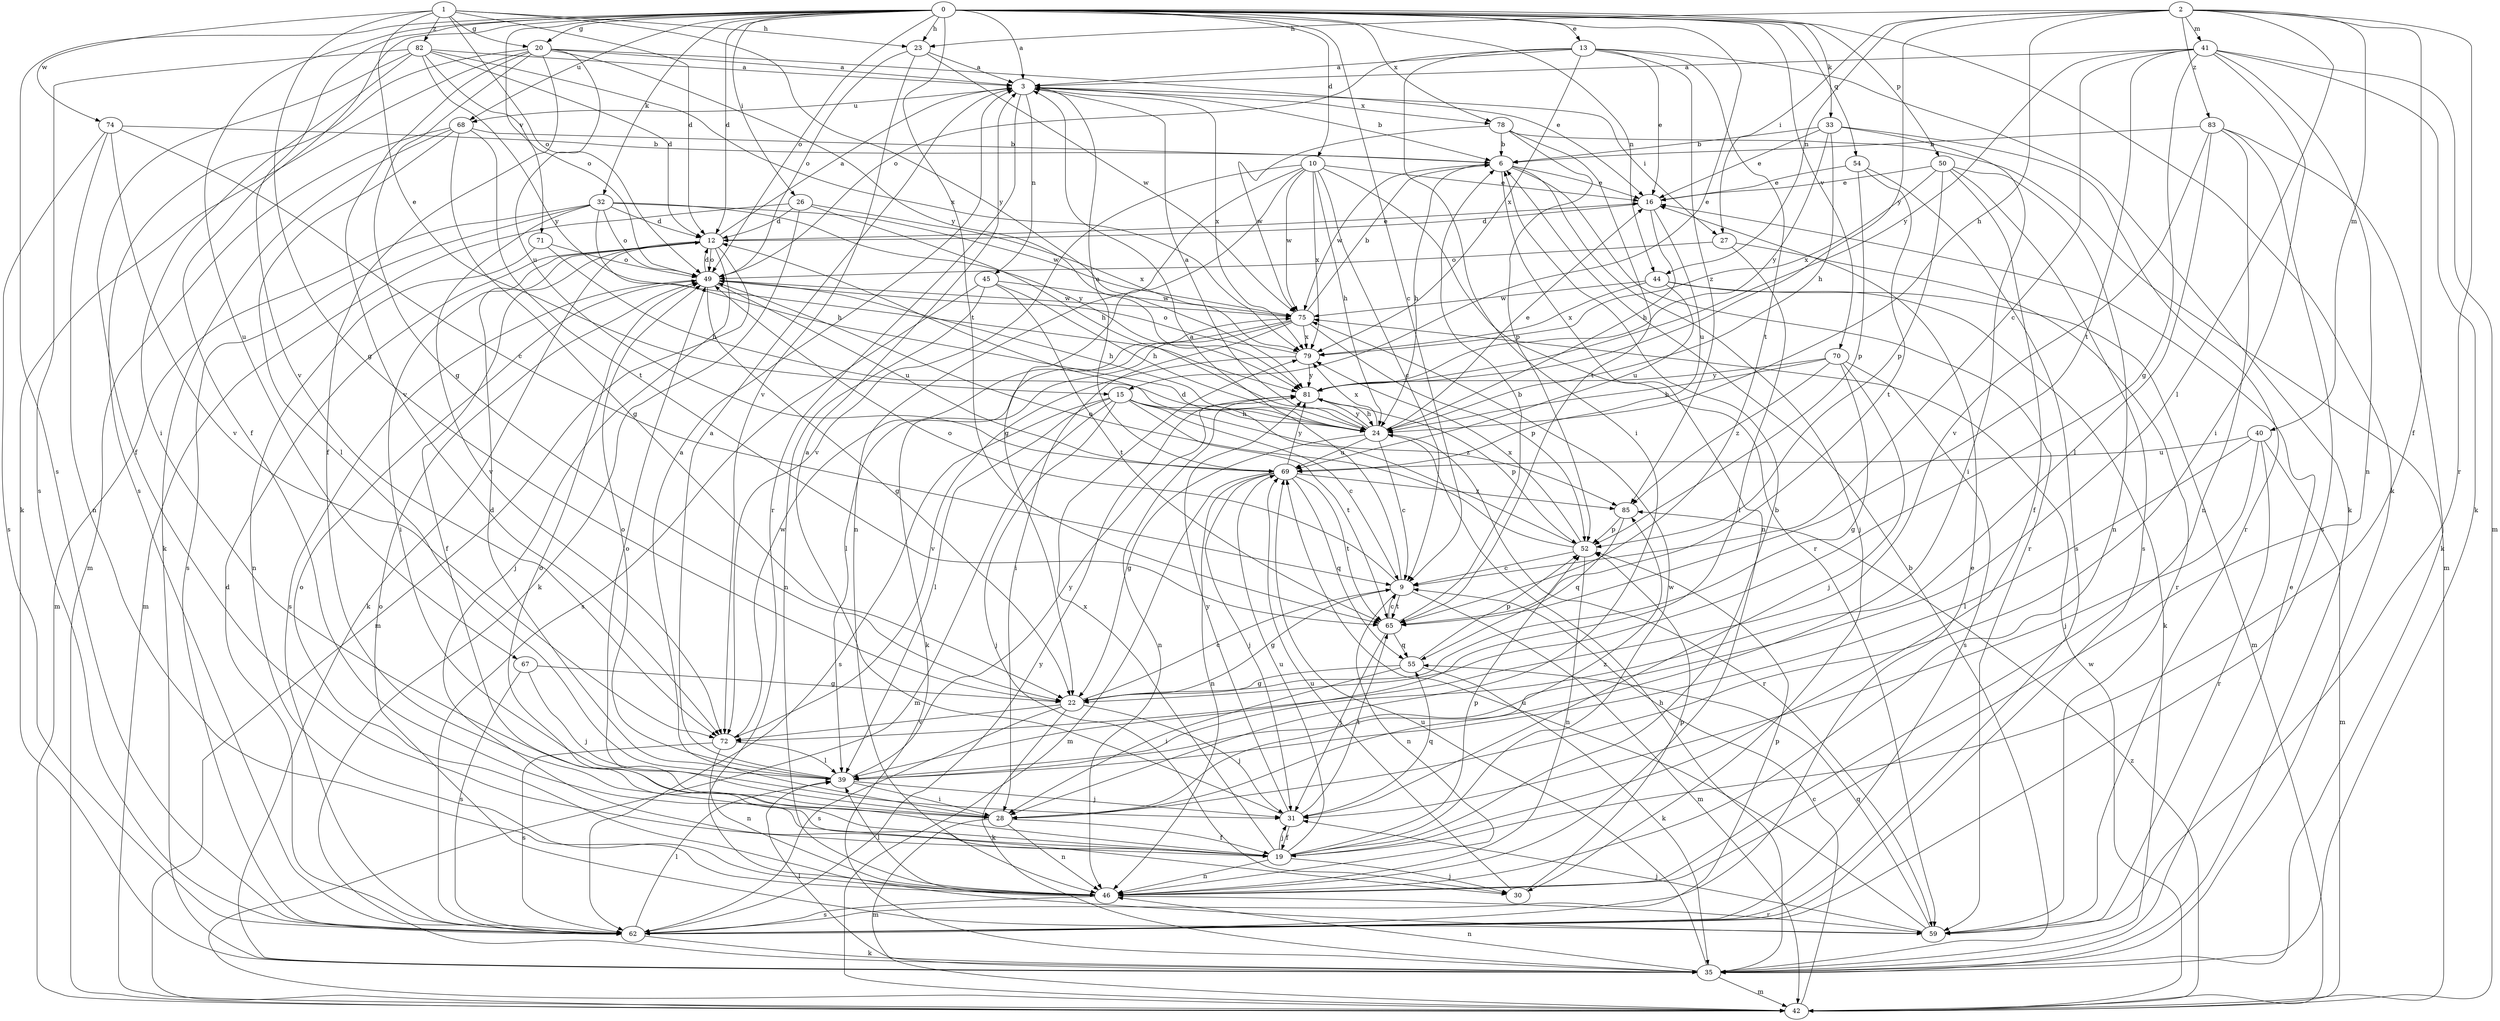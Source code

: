 strict digraph  {
0;
1;
2;
3;
6;
9;
10;
12;
13;
15;
16;
19;
20;
22;
23;
24;
26;
27;
28;
30;
31;
32;
33;
35;
39;
40;
41;
42;
44;
45;
46;
49;
50;
52;
54;
55;
59;
62;
65;
67;
68;
69;
70;
71;
72;
74;
75;
78;
79;
81;
82;
83;
85;
0 -> 3  [label=a];
0 -> 9  [label=c];
0 -> 10  [label=d];
0 -> 12  [label=d];
0 -> 13  [label=e];
0 -> 15  [label=e];
0 -> 19  [label=f];
0 -> 20  [label=g];
0 -> 23  [label=h];
0 -> 26  [label=i];
0 -> 32  [label=k];
0 -> 33  [label=k];
0 -> 35  [label=k];
0 -> 44  [label=n];
0 -> 49  [label=o];
0 -> 50  [label=p];
0 -> 54  [label=q];
0 -> 62  [label=s];
0 -> 65  [label=t];
0 -> 67  [label=u];
0 -> 68  [label=u];
0 -> 70  [label=v];
0 -> 71  [label=v];
0 -> 72  [label=v];
0 -> 78  [label=x];
1 -> 12  [label=d];
1 -> 15  [label=e];
1 -> 20  [label=g];
1 -> 22  [label=g];
1 -> 23  [label=h];
1 -> 49  [label=o];
1 -> 74  [label=w];
1 -> 81  [label=y];
1 -> 82  [label=z];
2 -> 19  [label=f];
2 -> 23  [label=h];
2 -> 24  [label=h];
2 -> 27  [label=i];
2 -> 39  [label=l];
2 -> 40  [label=m];
2 -> 41  [label=m];
2 -> 44  [label=n];
2 -> 59  [label=r];
2 -> 81  [label=y];
2 -> 83  [label=z];
3 -> 6  [label=b];
3 -> 27  [label=i];
3 -> 45  [label=n];
3 -> 59  [label=r];
3 -> 68  [label=u];
3 -> 78  [label=x];
3 -> 79  [label=x];
6 -> 16  [label=e];
6 -> 24  [label=h];
6 -> 30  [label=j];
6 -> 46  [label=n];
6 -> 59  [label=r];
6 -> 75  [label=w];
9 -> 3  [label=a];
9 -> 22  [label=g];
9 -> 42  [label=m];
9 -> 46  [label=n];
9 -> 49  [label=o];
9 -> 65  [label=t];
10 -> 9  [label=c];
10 -> 16  [label=e];
10 -> 22  [label=g];
10 -> 24  [label=h];
10 -> 46  [label=n];
10 -> 59  [label=r];
10 -> 72  [label=v];
10 -> 75  [label=w];
10 -> 79  [label=x];
12 -> 3  [label=a];
12 -> 16  [label=e];
12 -> 19  [label=f];
12 -> 28  [label=i];
12 -> 30  [label=j];
12 -> 35  [label=k];
12 -> 42  [label=m];
12 -> 49  [label=o];
13 -> 3  [label=a];
13 -> 16  [label=e];
13 -> 28  [label=i];
13 -> 35  [label=k];
13 -> 49  [label=o];
13 -> 65  [label=t];
13 -> 79  [label=x];
13 -> 85  [label=z];
15 -> 9  [label=c];
15 -> 24  [label=h];
15 -> 30  [label=j];
15 -> 39  [label=l];
15 -> 42  [label=m];
15 -> 62  [label=s];
15 -> 65  [label=t];
15 -> 85  [label=z];
16 -> 12  [label=d];
16 -> 24  [label=h];
16 -> 69  [label=u];
19 -> 6  [label=b];
19 -> 30  [label=j];
19 -> 31  [label=j];
19 -> 46  [label=n];
19 -> 49  [label=o];
19 -> 52  [label=p];
19 -> 69  [label=u];
19 -> 75  [label=w];
19 -> 79  [label=x];
20 -> 3  [label=a];
20 -> 16  [label=e];
20 -> 19  [label=f];
20 -> 22  [label=g];
20 -> 35  [label=k];
20 -> 62  [label=s];
20 -> 69  [label=u];
20 -> 72  [label=v];
20 -> 81  [label=y];
22 -> 9  [label=c];
22 -> 31  [label=j];
22 -> 35  [label=k];
22 -> 62  [label=s];
22 -> 72  [label=v];
23 -> 3  [label=a];
23 -> 49  [label=o];
23 -> 72  [label=v];
23 -> 75  [label=w];
24 -> 3  [label=a];
24 -> 9  [label=c];
24 -> 16  [label=e];
24 -> 22  [label=g];
24 -> 59  [label=r];
24 -> 69  [label=u];
24 -> 79  [label=x];
24 -> 81  [label=y];
26 -> 12  [label=d];
26 -> 24  [label=h];
26 -> 35  [label=k];
26 -> 42  [label=m];
26 -> 79  [label=x];
27 -> 39  [label=l];
27 -> 49  [label=o];
27 -> 59  [label=r];
28 -> 3  [label=a];
28 -> 19  [label=f];
28 -> 42  [label=m];
28 -> 46  [label=n];
28 -> 49  [label=o];
28 -> 85  [label=z];
30 -> 52  [label=p];
30 -> 69  [label=u];
31 -> 3  [label=a];
31 -> 19  [label=f];
31 -> 55  [label=q];
31 -> 65  [label=t];
31 -> 81  [label=y];
32 -> 12  [label=d];
32 -> 24  [label=h];
32 -> 42  [label=m];
32 -> 49  [label=o];
32 -> 62  [label=s];
32 -> 72  [label=v];
32 -> 75  [label=w];
32 -> 81  [label=y];
33 -> 6  [label=b];
33 -> 16  [label=e];
33 -> 24  [label=h];
33 -> 28  [label=i];
33 -> 59  [label=r];
33 -> 81  [label=y];
35 -> 6  [label=b];
35 -> 16  [label=e];
35 -> 24  [label=h];
35 -> 39  [label=l];
35 -> 42  [label=m];
35 -> 46  [label=n];
35 -> 69  [label=u];
39 -> 3  [label=a];
39 -> 12  [label=d];
39 -> 28  [label=i];
39 -> 31  [label=j];
39 -> 49  [label=o];
39 -> 81  [label=y];
40 -> 31  [label=j];
40 -> 39  [label=l];
40 -> 42  [label=m];
40 -> 59  [label=r];
40 -> 69  [label=u];
41 -> 3  [label=a];
41 -> 9  [label=c];
41 -> 22  [label=g];
41 -> 28  [label=i];
41 -> 35  [label=k];
41 -> 42  [label=m];
41 -> 46  [label=n];
41 -> 65  [label=t];
41 -> 81  [label=y];
42 -> 9  [label=c];
42 -> 75  [label=w];
42 -> 85  [label=z];
44 -> 35  [label=k];
44 -> 42  [label=m];
44 -> 69  [label=u];
44 -> 75  [label=w];
44 -> 79  [label=x];
45 -> 24  [label=h];
45 -> 46  [label=n];
45 -> 62  [label=s];
45 -> 65  [label=t];
45 -> 75  [label=w];
46 -> 39  [label=l];
46 -> 49  [label=o];
46 -> 59  [label=r];
46 -> 62  [label=s];
49 -> 12  [label=d];
49 -> 22  [label=g];
49 -> 24  [label=h];
49 -> 62  [label=s];
49 -> 69  [label=u];
49 -> 75  [label=w];
50 -> 16  [label=e];
50 -> 19  [label=f];
50 -> 46  [label=n];
50 -> 52  [label=p];
50 -> 62  [label=s];
50 -> 79  [label=x];
52 -> 9  [label=c];
52 -> 12  [label=d];
52 -> 46  [label=n];
52 -> 49  [label=o];
52 -> 79  [label=x];
54 -> 16  [label=e];
54 -> 52  [label=p];
54 -> 62  [label=s];
54 -> 65  [label=t];
55 -> 22  [label=g];
55 -> 28  [label=i];
55 -> 35  [label=k];
55 -> 52  [label=p];
59 -> 31  [label=j];
59 -> 49  [label=o];
59 -> 55  [label=q];
59 -> 69  [label=u];
62 -> 12  [label=d];
62 -> 16  [label=e];
62 -> 35  [label=k];
62 -> 39  [label=l];
62 -> 52  [label=p];
62 -> 81  [label=y];
65 -> 6  [label=b];
65 -> 9  [label=c];
65 -> 31  [label=j];
65 -> 55  [label=q];
67 -> 22  [label=g];
67 -> 31  [label=j];
67 -> 62  [label=s];
68 -> 6  [label=b];
68 -> 22  [label=g];
68 -> 35  [label=k];
68 -> 39  [label=l];
68 -> 42  [label=m];
68 -> 65  [label=t];
69 -> 3  [label=a];
69 -> 31  [label=j];
69 -> 42  [label=m];
69 -> 46  [label=n];
69 -> 55  [label=q];
69 -> 65  [label=t];
69 -> 81  [label=y];
69 -> 85  [label=z];
70 -> 22  [label=g];
70 -> 24  [label=h];
70 -> 31  [label=j];
70 -> 62  [label=s];
70 -> 81  [label=y];
70 -> 85  [label=z];
71 -> 24  [label=h];
71 -> 46  [label=n];
71 -> 49  [label=o];
72 -> 39  [label=l];
72 -> 46  [label=n];
72 -> 62  [label=s];
72 -> 75  [label=w];
74 -> 6  [label=b];
74 -> 9  [label=c];
74 -> 46  [label=n];
74 -> 62  [label=s];
74 -> 72  [label=v];
75 -> 6  [label=b];
75 -> 28  [label=i];
75 -> 35  [label=k];
75 -> 39  [label=l];
75 -> 52  [label=p];
75 -> 79  [label=x];
78 -> 6  [label=b];
78 -> 42  [label=m];
78 -> 52  [label=p];
78 -> 65  [label=t];
78 -> 75  [label=w];
79 -> 49  [label=o];
79 -> 72  [label=v];
79 -> 81  [label=y];
81 -> 24  [label=h];
81 -> 46  [label=n];
81 -> 52  [label=p];
82 -> 3  [label=a];
82 -> 12  [label=d];
82 -> 19  [label=f];
82 -> 28  [label=i];
82 -> 49  [label=o];
82 -> 62  [label=s];
82 -> 79  [label=x];
82 -> 81  [label=y];
83 -> 6  [label=b];
83 -> 35  [label=k];
83 -> 39  [label=l];
83 -> 46  [label=n];
83 -> 62  [label=s];
83 -> 72  [label=v];
85 -> 52  [label=p];
85 -> 55  [label=q];
}
